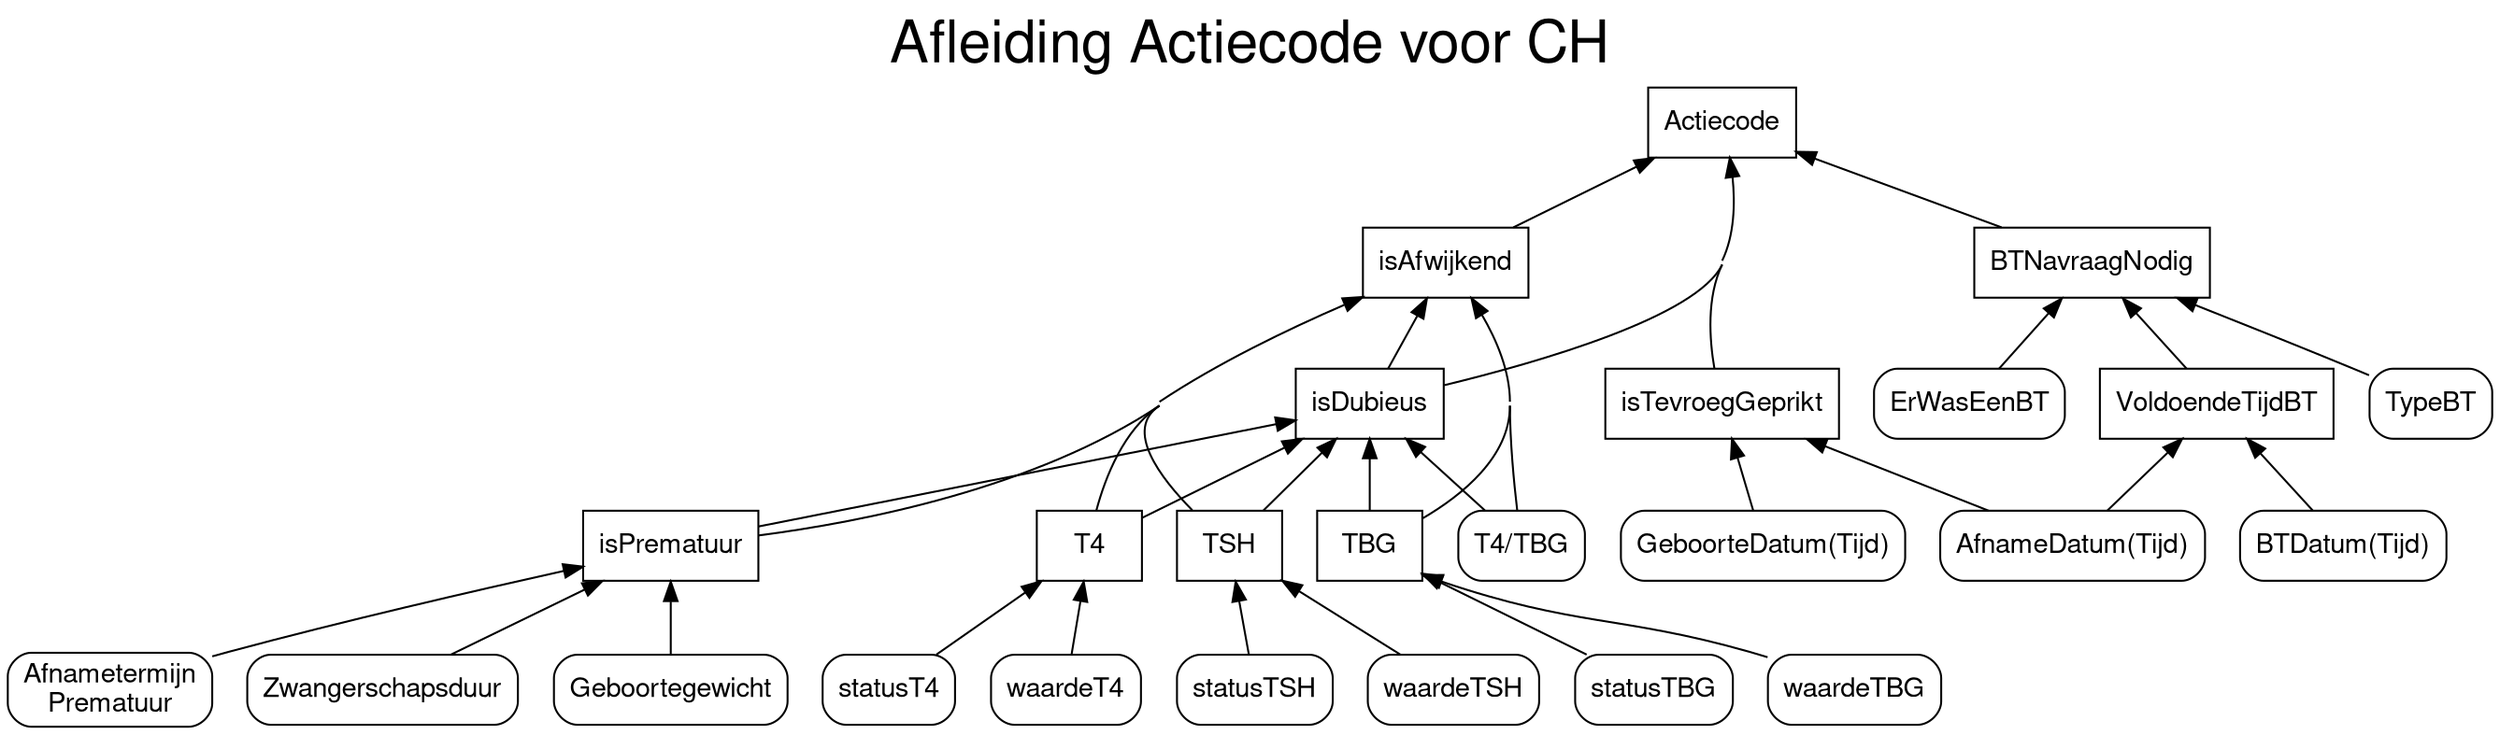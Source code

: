 digraph mygraph {
  rankdir="BT"
  fontname="Helvetica,Arial,sans-serif"
  concentrate=true
graph [charset="UTF-8"
       fontsize=30
       labelloc="t" 
       label="Afleiding Actiecode voor CH" 
       layout="dot"
       splines=true 
       overlap=false 
       rankdir = "BT"];

  node [fontname="Helvetica,Arial,sans-serif"
        shape=Mrecord]
  edge [fontname="Helvetica,Arial,sans-serif"]
  

  Actiecode [shape=box]
  isAfwijkend -> Actiecode
  isDubieus -> Actiecode
  isTevroegGeprikt -> Actiecode
  BTNavraagNodig -> Actiecode

  isPrematuur [shape=box]
  "Afnametermijn\nPrematuur" -> isPrematuur
  Zwangerschapsduur -> isPrematuur
  Geboortegewicht -> isPrematuur

  isAfwijkend [shape=box]
  isPrematuur -> isAfwijkend
  isDubieus -> isAfwijkend
  T4 -> isAfwijkend
  TSH -> isAfwijkend
  TBG -> isAfwijkend
  "T4/TBG" -> isAfwijkend


  isDubieus [shape=box]
  isPrematuur -> isDubieus
  T4 -> isDubieus
  TSH -> isDubieus
  TBG -> isDubieus
  "T4/TBG" -> isDubieus
  
  BTNavraagNodig [shape=box]
  ErWasEenBT -> BTNavraagNodig
  VoldoendeTijdBT -> BTNavraagNodig
  TypeBT -> BTNavraagNodig

  VoldoendeTijdBT [shape=box]
  "BTDatum(Tijd)" -> VoldoendeTijdBT
  "AfnameDatum(Tijd)" -> VoldoendeTijdBT

  isTevroegGeprikt [shape=box]
  "GeboorteDatum(Tijd)" -> isTevroegGeprikt
  "AfnameDatum(Tijd)" -> isTevroegGeprikt


  T4 [shape=box]
  statusT4 -> T4
  waardeT4 -> T4

  TSH [shape=box]
  statusTSH -> TSH
  waardeTSH -> TSH

  TBG [shape=box]
  statusTBG -> TBG
  waardeTBG -> TBG



 }